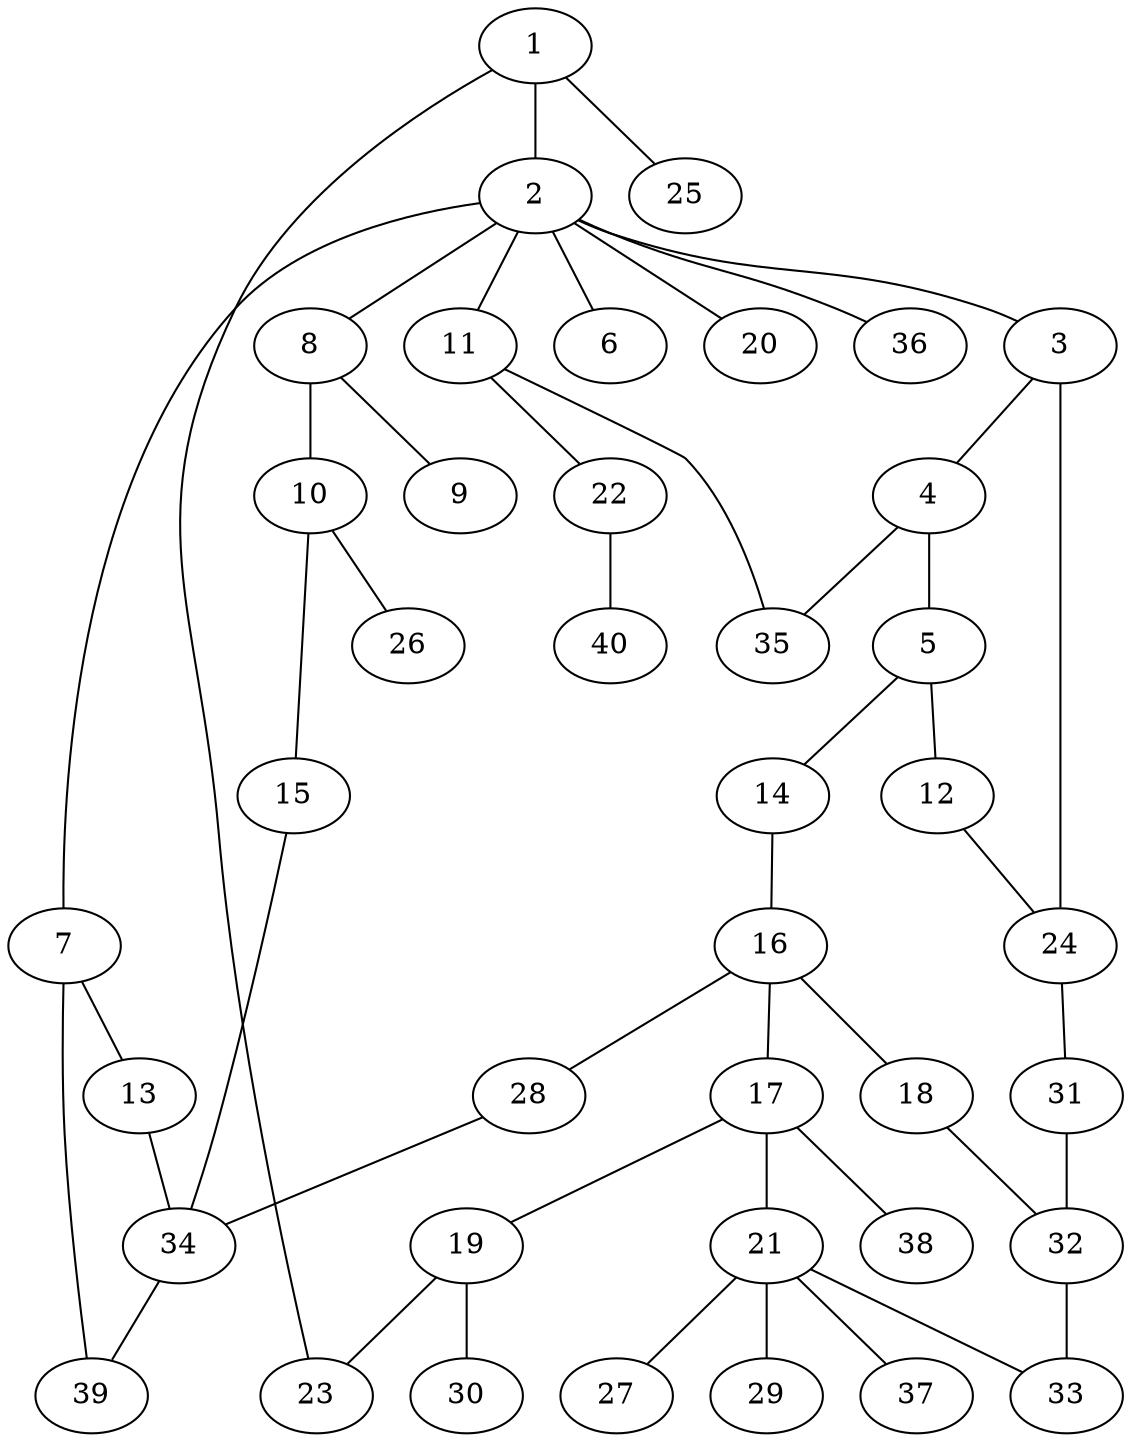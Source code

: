 graph graphname {1--2
1--23
1--25
2--3
2--6
2--7
2--8
2--11
2--20
2--36
3--4
3--24
4--5
4--35
5--12
5--14
7--13
7--39
8--9
8--10
10--15
10--26
11--22
11--35
12--24
13--34
14--16
15--34
16--17
16--18
16--28
17--19
17--21
17--38
18--32
19--23
19--30
21--27
21--29
21--33
21--37
22--40
24--31
28--34
31--32
32--33
34--39
}